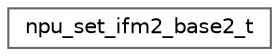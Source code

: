 digraph "Graphical Class Hierarchy"
{
 // LATEX_PDF_SIZE
  bgcolor="transparent";
  edge [fontname=Helvetica,fontsize=10,labelfontname=Helvetica,labelfontsize=10];
  node [fontname=Helvetica,fontsize=10,shape=box,height=0.2,width=0.4];
  rankdir="LR";
  Node0 [id="Node000000",label="npu_set_ifm2_base2_t",height=0.2,width=0.4,color="grey40", fillcolor="white", style="filled",URL="$structnpu__set__ifm2__base2__t.html",tooltip=" "];
}
